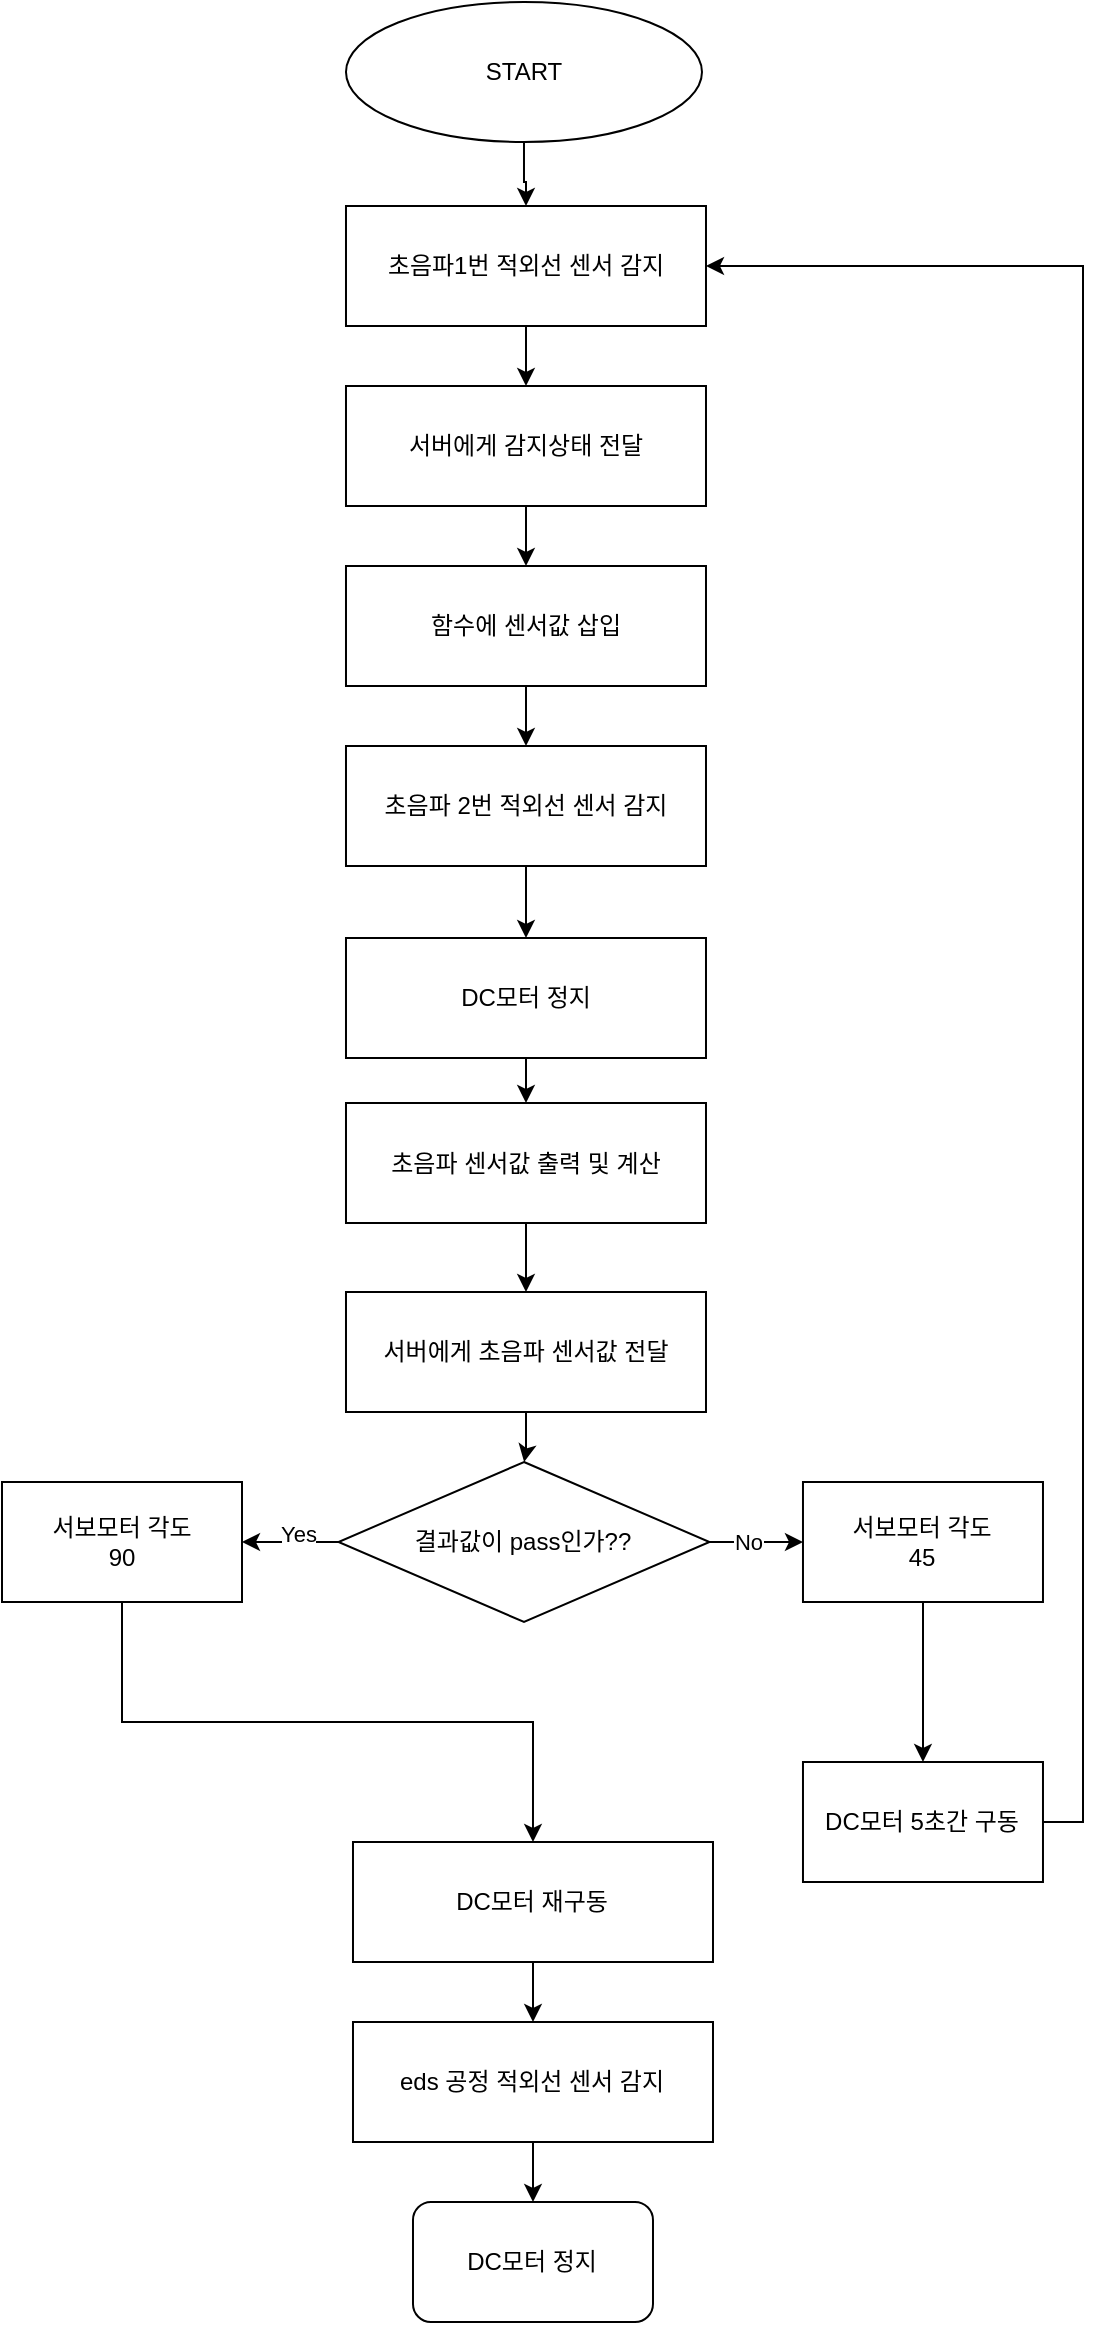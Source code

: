 <mxfile version="22.1.7" type="device">
  <diagram id="C5RBs43oDa-KdzZeNtuy" name="Page-1">
    <mxGraphModel dx="2049" dy="1129" grid="1" gridSize="10" guides="1" tooltips="1" connect="0" arrows="1" fold="1" page="1" pageScale="1" pageWidth="827" pageHeight="1169" math="0" shadow="0">
      <root>
        <mxCell id="WIyWlLk6GJQsqaUBKTNV-0" />
        <mxCell id="WIyWlLk6GJQsqaUBKTNV-1" parent="WIyWlLk6GJQsqaUBKTNV-0" />
        <mxCell id="hOxMr86rGuduZTs0c4Mz-0" value="" style="edgeStyle=orthogonalEdgeStyle;rounded=0;orthogonalLoop=1;jettySize=auto;html=1;" edge="1" parent="WIyWlLk6GJQsqaUBKTNV-1" source="hOxMr86rGuduZTs0c4Mz-1" target="hOxMr86rGuduZTs0c4Mz-3">
          <mxGeometry relative="1" as="geometry" />
        </mxCell>
        <mxCell id="hOxMr86rGuduZTs0c4Mz-1" value="초음파1번 적외선 센서 감지" style="rounded=0;whiteSpace=wrap;html=1;" vertex="1" parent="WIyWlLk6GJQsqaUBKTNV-1">
          <mxGeometry x="371.995" y="122" width="180" height="60" as="geometry" />
        </mxCell>
        <mxCell id="hOxMr86rGuduZTs0c4Mz-2" value="" style="edgeStyle=orthogonalEdgeStyle;rounded=0;orthogonalLoop=1;jettySize=auto;html=1;" edge="1" parent="WIyWlLk6GJQsqaUBKTNV-1" source="hOxMr86rGuduZTs0c4Mz-3" target="hOxMr86rGuduZTs0c4Mz-5">
          <mxGeometry relative="1" as="geometry" />
        </mxCell>
        <mxCell id="hOxMr86rGuduZTs0c4Mz-3" value="&lt;div style=&quot;border-color: var(--border-color);&quot;&gt;서버에게 감지상태 전달&lt;/div&gt;" style="rounded=0;whiteSpace=wrap;html=1;" vertex="1" parent="WIyWlLk6GJQsqaUBKTNV-1">
          <mxGeometry x="371.995" y="212" width="180" height="60" as="geometry" />
        </mxCell>
        <mxCell id="hOxMr86rGuduZTs0c4Mz-4" value="" style="edgeStyle=orthogonalEdgeStyle;rounded=0;orthogonalLoop=1;jettySize=auto;html=1;" edge="1" parent="WIyWlLk6GJQsqaUBKTNV-1" source="hOxMr86rGuduZTs0c4Mz-5" target="hOxMr86rGuduZTs0c4Mz-7">
          <mxGeometry relative="1" as="geometry" />
        </mxCell>
        <mxCell id="hOxMr86rGuduZTs0c4Mz-5" value="함수에 센서값 삽입" style="rounded=0;whiteSpace=wrap;html=1;" vertex="1" parent="WIyWlLk6GJQsqaUBKTNV-1">
          <mxGeometry x="371.995" y="302" width="180" height="60" as="geometry" />
        </mxCell>
        <mxCell id="hOxMr86rGuduZTs0c4Mz-6" value="" style="edgeStyle=orthogonalEdgeStyle;rounded=0;orthogonalLoop=1;jettySize=auto;html=1;" edge="1" parent="WIyWlLk6GJQsqaUBKTNV-1" source="hOxMr86rGuduZTs0c4Mz-7" target="hOxMr86rGuduZTs0c4Mz-9">
          <mxGeometry relative="1" as="geometry" />
        </mxCell>
        <mxCell id="hOxMr86rGuduZTs0c4Mz-7" value="&lt;div style=&quot;border-color: var(--border-color);&quot;&gt;초음파 2번 적외선 센서 감지&lt;/div&gt;" style="rounded=0;whiteSpace=wrap;html=1;" vertex="1" parent="WIyWlLk6GJQsqaUBKTNV-1">
          <mxGeometry x="371.995" y="392" width="180" height="60" as="geometry" />
        </mxCell>
        <mxCell id="hOxMr86rGuduZTs0c4Mz-8" value="" style="edgeStyle=orthogonalEdgeStyle;rounded=0;orthogonalLoop=1;jettySize=auto;html=1;" edge="1" parent="WIyWlLk6GJQsqaUBKTNV-1" source="hOxMr86rGuduZTs0c4Mz-9" target="hOxMr86rGuduZTs0c4Mz-31">
          <mxGeometry relative="1" as="geometry" />
        </mxCell>
        <mxCell id="hOxMr86rGuduZTs0c4Mz-9" value="&lt;div style=&quot;border-color: var(--border-color);&quot;&gt;DC모터 정지&lt;br&gt;&lt;/div&gt;" style="rounded=0;whiteSpace=wrap;html=1;" vertex="1" parent="WIyWlLk6GJQsqaUBKTNV-1">
          <mxGeometry x="371.995" y="488" width="180" height="60" as="geometry" />
        </mxCell>
        <mxCell id="hOxMr86rGuduZTs0c4Mz-10" value="" style="edgeStyle=orthogonalEdgeStyle;rounded=0;orthogonalLoop=1;jettySize=auto;html=1;" edge="1" parent="WIyWlLk6GJQsqaUBKTNV-1" source="hOxMr86rGuduZTs0c4Mz-11" target="hOxMr86rGuduZTs0c4Mz-13">
          <mxGeometry relative="1" as="geometry" />
        </mxCell>
        <mxCell id="hOxMr86rGuduZTs0c4Mz-11" value="&lt;div style=&quot;border-color: var(--border-color);&quot;&gt;DC모터 재구동&lt;br&gt;&lt;/div&gt;" style="rounded=0;whiteSpace=wrap;html=1;" vertex="1" parent="WIyWlLk6GJQsqaUBKTNV-1">
          <mxGeometry x="375.495" y="940" width="180" height="60" as="geometry" />
        </mxCell>
        <mxCell id="hOxMr86rGuduZTs0c4Mz-12" value="" style="edgeStyle=orthogonalEdgeStyle;rounded=0;orthogonalLoop=1;jettySize=auto;html=1;" edge="1" parent="WIyWlLk6GJQsqaUBKTNV-1" source="hOxMr86rGuduZTs0c4Mz-13" target="hOxMr86rGuduZTs0c4Mz-14">
          <mxGeometry relative="1" as="geometry" />
        </mxCell>
        <mxCell id="hOxMr86rGuduZTs0c4Mz-13" value="&lt;div style=&quot;border-color: var(--border-color);&quot;&gt;eds 공정 적외선 센서 감지&lt;br&gt;&lt;/div&gt;" style="rounded=0;whiteSpace=wrap;html=1;" vertex="1" parent="WIyWlLk6GJQsqaUBKTNV-1">
          <mxGeometry x="375.495" y="1030" width="180" height="60" as="geometry" />
        </mxCell>
        <mxCell id="hOxMr86rGuduZTs0c4Mz-14" value="DC모터 정지" style="rounded=1;whiteSpace=wrap;html=1;" vertex="1" parent="WIyWlLk6GJQsqaUBKTNV-1">
          <mxGeometry x="405.495" y="1120" width="120" height="60" as="geometry" />
        </mxCell>
        <mxCell id="hOxMr86rGuduZTs0c4Mz-15" value="" style="edgeStyle=orthogonalEdgeStyle;rounded=0;orthogonalLoop=1;jettySize=auto;html=1;" edge="1" parent="WIyWlLk6GJQsqaUBKTNV-1" source="hOxMr86rGuduZTs0c4Mz-16" target="hOxMr86rGuduZTs0c4Mz-1">
          <mxGeometry relative="1" as="geometry" />
        </mxCell>
        <mxCell id="hOxMr86rGuduZTs0c4Mz-16" value="START" style="ellipse;whiteSpace=wrap;html=1;" vertex="1" parent="WIyWlLk6GJQsqaUBKTNV-1">
          <mxGeometry x="371.995" y="20" width="178" height="70" as="geometry" />
        </mxCell>
        <mxCell id="hOxMr86rGuduZTs0c4Mz-17" value="" style="edgeStyle=orthogonalEdgeStyle;rounded=0;orthogonalLoop=1;jettySize=auto;html=1;" edge="1" parent="WIyWlLk6GJQsqaUBKTNV-1" source="hOxMr86rGuduZTs0c4Mz-18" target="hOxMr86rGuduZTs0c4Mz-23">
          <mxGeometry relative="1" as="geometry" />
        </mxCell>
        <mxCell id="hOxMr86rGuduZTs0c4Mz-18" value="&lt;div style=&quot;border-color: var(--border-color);&quot;&gt;서버에게 초음파 센서값 전달&lt;br&gt;&lt;/div&gt;" style="rounded=0;whiteSpace=wrap;html=1;" vertex="1" parent="WIyWlLk6GJQsqaUBKTNV-1">
          <mxGeometry x="371.995" y="665" width="180" height="60" as="geometry" />
        </mxCell>
        <mxCell id="hOxMr86rGuduZTs0c4Mz-19" value="" style="edgeStyle=orthogonalEdgeStyle;rounded=0;orthogonalLoop=1;jettySize=auto;html=1;" edge="1" parent="WIyWlLk6GJQsqaUBKTNV-1" source="hOxMr86rGuduZTs0c4Mz-23" target="hOxMr86rGuduZTs0c4Mz-25">
          <mxGeometry relative="1" as="geometry" />
        </mxCell>
        <mxCell id="hOxMr86rGuduZTs0c4Mz-20" value="Yes" style="edgeLabel;html=1;align=center;verticalAlign=middle;resizable=0;points=[];" vertex="1" connectable="0" parent="hOxMr86rGuduZTs0c4Mz-19">
          <mxGeometry x="-0.128" y="-4" relative="1" as="geometry">
            <mxPoint as="offset" />
          </mxGeometry>
        </mxCell>
        <mxCell id="hOxMr86rGuduZTs0c4Mz-21" value="" style="edgeStyle=orthogonalEdgeStyle;rounded=0;orthogonalLoop=1;jettySize=auto;html=1;" edge="1" parent="WIyWlLk6GJQsqaUBKTNV-1" source="hOxMr86rGuduZTs0c4Mz-23" target="hOxMr86rGuduZTs0c4Mz-27">
          <mxGeometry relative="1" as="geometry" />
        </mxCell>
        <mxCell id="hOxMr86rGuduZTs0c4Mz-22" value="No" style="edgeLabel;html=1;align=center;verticalAlign=middle;resizable=0;points=[];" vertex="1" connectable="0" parent="hOxMr86rGuduZTs0c4Mz-21">
          <mxGeometry x="-0.185" relative="1" as="geometry">
            <mxPoint as="offset" />
          </mxGeometry>
        </mxCell>
        <mxCell id="hOxMr86rGuduZTs0c4Mz-23" value="결과값이 pass인가??" style="rhombus;whiteSpace=wrap;html=1;" vertex="1" parent="WIyWlLk6GJQsqaUBKTNV-1">
          <mxGeometry x="368.255" y="750" width="185.49" height="80" as="geometry" />
        </mxCell>
        <mxCell id="hOxMr86rGuduZTs0c4Mz-24" style="edgeStyle=orthogonalEdgeStyle;rounded=0;orthogonalLoop=1;jettySize=auto;html=1;exitX=0.5;exitY=1;exitDx=0;exitDy=0;entryX=0.5;entryY=0;entryDx=0;entryDy=0;" edge="1" parent="WIyWlLk6GJQsqaUBKTNV-1" source="hOxMr86rGuduZTs0c4Mz-25" target="hOxMr86rGuduZTs0c4Mz-11">
          <mxGeometry relative="1" as="geometry" />
        </mxCell>
        <mxCell id="hOxMr86rGuduZTs0c4Mz-25" value="서보모터 각도&lt;br&gt;90" style="whiteSpace=wrap;html=1;" vertex="1" parent="WIyWlLk6GJQsqaUBKTNV-1">
          <mxGeometry x="200" y="760" width="120" height="60" as="geometry" />
        </mxCell>
        <mxCell id="hOxMr86rGuduZTs0c4Mz-26" value="" style="edgeStyle=orthogonalEdgeStyle;rounded=0;orthogonalLoop=1;jettySize=auto;html=1;" edge="1" parent="WIyWlLk6GJQsqaUBKTNV-1" source="hOxMr86rGuduZTs0c4Mz-27" target="hOxMr86rGuduZTs0c4Mz-29">
          <mxGeometry relative="1" as="geometry" />
        </mxCell>
        <mxCell id="hOxMr86rGuduZTs0c4Mz-27" value="서보모터 각도&lt;br&gt;45" style="whiteSpace=wrap;html=1;" vertex="1" parent="WIyWlLk6GJQsqaUBKTNV-1">
          <mxGeometry x="600.49" y="760" width="120" height="60" as="geometry" />
        </mxCell>
        <mxCell id="hOxMr86rGuduZTs0c4Mz-28" style="edgeStyle=orthogonalEdgeStyle;rounded=0;orthogonalLoop=1;jettySize=auto;html=1;exitX=1;exitY=0.5;exitDx=0;exitDy=0;entryX=1;entryY=0.5;entryDx=0;entryDy=0;" edge="1" parent="WIyWlLk6GJQsqaUBKTNV-1" source="hOxMr86rGuduZTs0c4Mz-29" target="hOxMr86rGuduZTs0c4Mz-1">
          <mxGeometry relative="1" as="geometry" />
        </mxCell>
        <mxCell id="hOxMr86rGuduZTs0c4Mz-29" value="DC모터 5초간 구동" style="whiteSpace=wrap;html=1;" vertex="1" parent="WIyWlLk6GJQsqaUBKTNV-1">
          <mxGeometry x="600.49" y="900" width="120" height="60" as="geometry" />
        </mxCell>
        <mxCell id="hOxMr86rGuduZTs0c4Mz-30" style="edgeStyle=orthogonalEdgeStyle;rounded=0;orthogonalLoop=1;jettySize=auto;html=1;exitX=0.5;exitY=1;exitDx=0;exitDy=0;entryX=0.5;entryY=0;entryDx=0;entryDy=0;" edge="1" parent="WIyWlLk6GJQsqaUBKTNV-1" source="hOxMr86rGuduZTs0c4Mz-31" target="hOxMr86rGuduZTs0c4Mz-18">
          <mxGeometry relative="1" as="geometry" />
        </mxCell>
        <mxCell id="hOxMr86rGuduZTs0c4Mz-31" value="&lt;div style=&quot;border-color: var(--border-color);&quot;&gt;초음파 센서값 출력 및 계산&lt;br&gt;&lt;/div&gt;" style="rounded=0;whiteSpace=wrap;html=1;" vertex="1" parent="WIyWlLk6GJQsqaUBKTNV-1">
          <mxGeometry x="371.995" y="570.5" width="180" height="60" as="geometry" />
        </mxCell>
      </root>
    </mxGraphModel>
  </diagram>
</mxfile>
